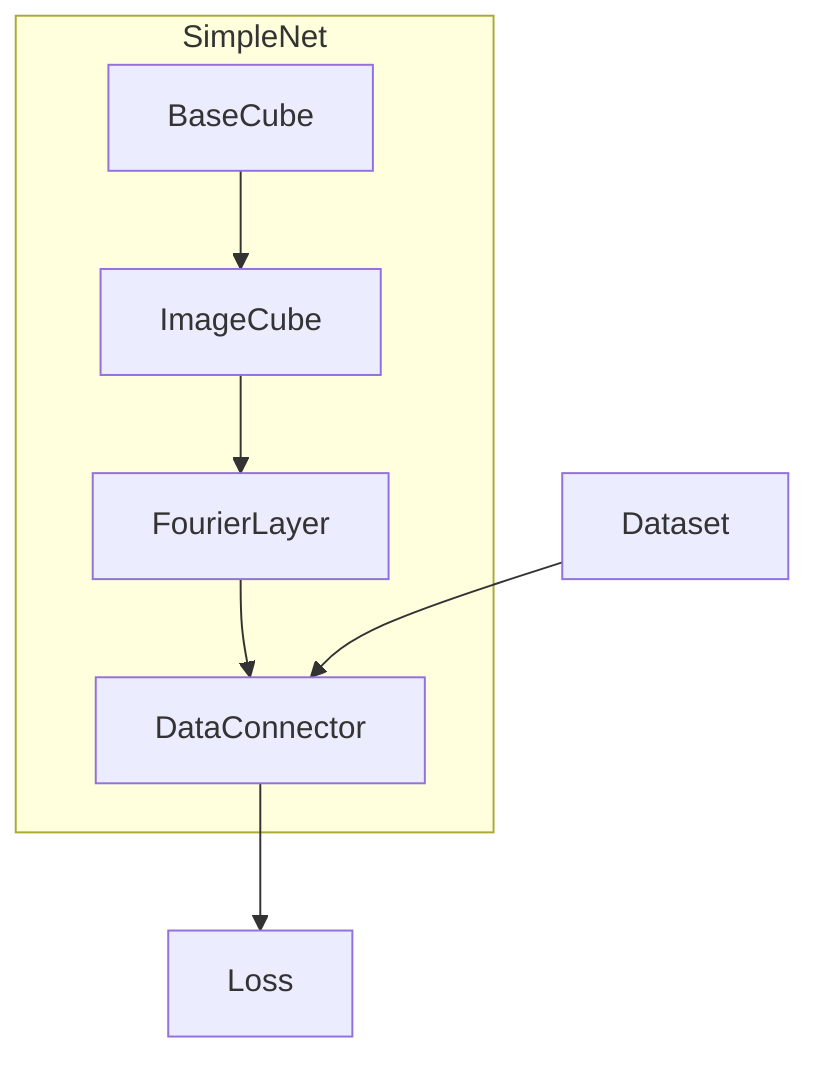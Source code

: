 graph TD
    subgraph SimpleNet
    BaseCube --> ImageCube 
    ImageCube --> FourierLayer
    FourierLayer --> DataConnector 
    end
    Dataset --> DataConnector 
    DataConnector --> Loss
